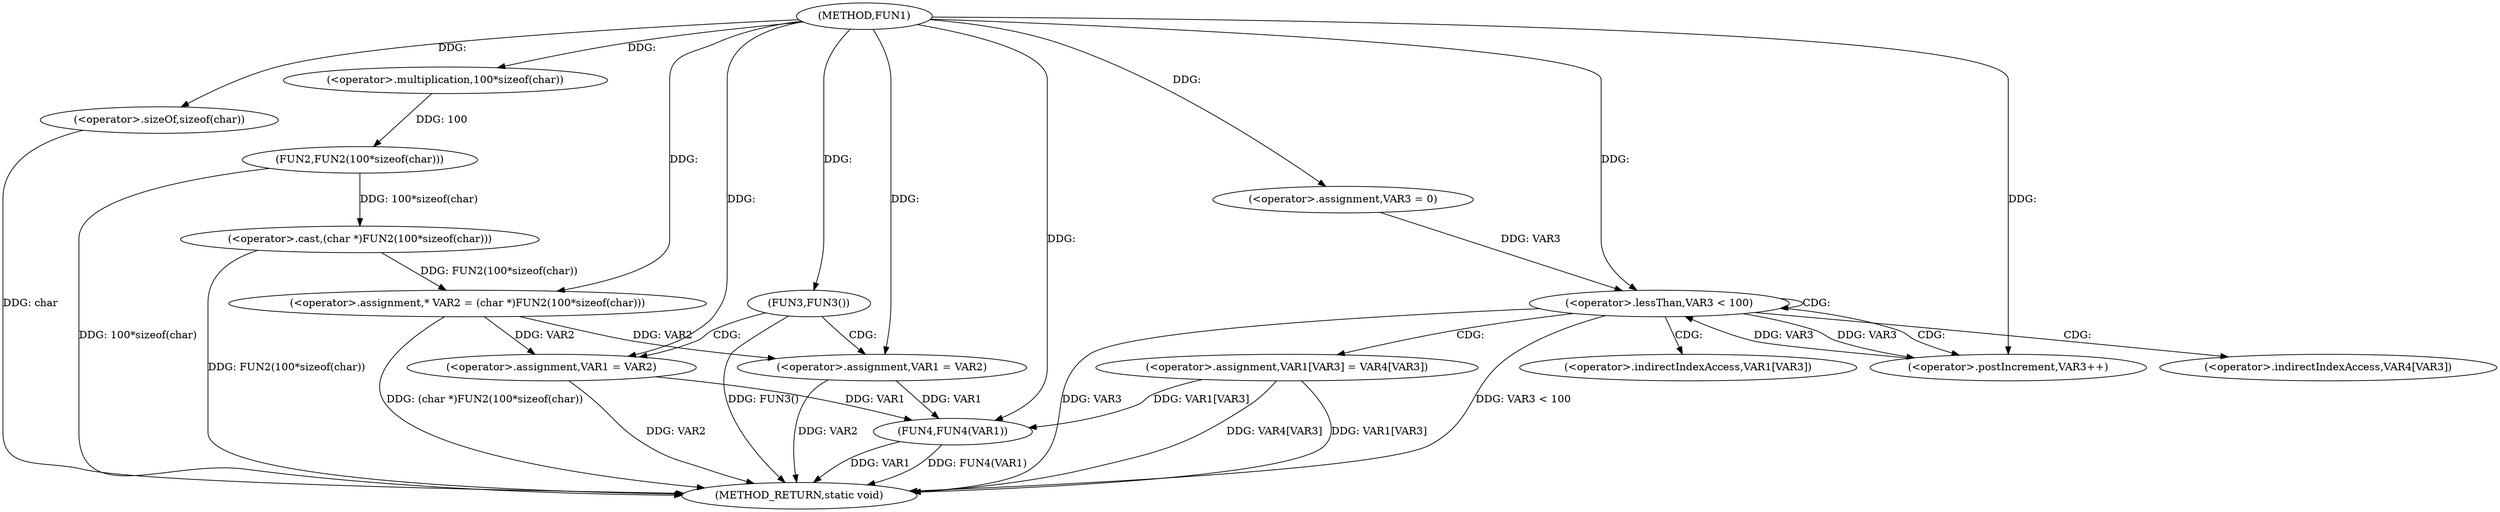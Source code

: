 digraph FUN1 {  
"1000100" [label = "(METHOD,FUN1)" ]
"1000146" [label = "(METHOD_RETURN,static void)" ]
"1000104" [label = "(<operator>.assignment,* VAR2 = (char *)FUN2(100*sizeof(char)))" ]
"1000106" [label = "(<operator>.cast,(char *)FUN2(100*sizeof(char)))" ]
"1000108" [label = "(FUN2,FUN2(100*sizeof(char)))" ]
"1000109" [label = "(<operator>.multiplication,100*sizeof(char))" ]
"1000111" [label = "(<operator>.sizeOf,sizeof(char))" ]
"1000114" [label = "(FUN3,FUN3())" ]
"1000116" [label = "(<operator>.assignment,VAR1 = VAR2)" ]
"1000121" [label = "(<operator>.assignment,VAR1 = VAR2)" ]
"1000128" [label = "(<operator>.assignment,VAR3 = 0)" ]
"1000131" [label = "(<operator>.lessThan,VAR3 < 100)" ]
"1000134" [label = "(<operator>.postIncrement,VAR3++)" ]
"1000137" [label = "(<operator>.assignment,VAR1[VAR3] = VAR4[VAR3])" ]
"1000144" [label = "(FUN4,FUN4(VAR1))" ]
"1000138" [label = "(<operator>.indirectIndexAccess,VAR1[VAR3])" ]
"1000141" [label = "(<operator>.indirectIndexAccess,VAR4[VAR3])" ]
  "1000106" -> "1000146"  [ label = "DDG: FUN2(100*sizeof(char))"] 
  "1000114" -> "1000146"  [ label = "DDG: FUN3()"] 
  "1000116" -> "1000146"  [ label = "DDG: VAR2"] 
  "1000111" -> "1000146"  [ label = "DDG: char"] 
  "1000144" -> "1000146"  [ label = "DDG: VAR1"] 
  "1000131" -> "1000146"  [ label = "DDG: VAR3 < 100"] 
  "1000121" -> "1000146"  [ label = "DDG: VAR2"] 
  "1000131" -> "1000146"  [ label = "DDG: VAR3"] 
  "1000137" -> "1000146"  [ label = "DDG: VAR4[VAR3]"] 
  "1000144" -> "1000146"  [ label = "DDG: FUN4(VAR1)"] 
  "1000137" -> "1000146"  [ label = "DDG: VAR1[VAR3]"] 
  "1000104" -> "1000146"  [ label = "DDG: (char *)FUN2(100*sizeof(char))"] 
  "1000108" -> "1000146"  [ label = "DDG: 100*sizeof(char)"] 
  "1000106" -> "1000104"  [ label = "DDG: FUN2(100*sizeof(char))"] 
  "1000100" -> "1000104"  [ label = "DDG: "] 
  "1000108" -> "1000106"  [ label = "DDG: 100*sizeof(char)"] 
  "1000109" -> "1000108"  [ label = "DDG: 100"] 
  "1000100" -> "1000109"  [ label = "DDG: "] 
  "1000100" -> "1000111"  [ label = "DDG: "] 
  "1000100" -> "1000114"  [ label = "DDG: "] 
  "1000104" -> "1000116"  [ label = "DDG: VAR2"] 
  "1000100" -> "1000116"  [ label = "DDG: "] 
  "1000104" -> "1000121"  [ label = "DDG: VAR2"] 
  "1000100" -> "1000121"  [ label = "DDG: "] 
  "1000100" -> "1000128"  [ label = "DDG: "] 
  "1000128" -> "1000131"  [ label = "DDG: VAR3"] 
  "1000134" -> "1000131"  [ label = "DDG: VAR3"] 
  "1000100" -> "1000131"  [ label = "DDG: "] 
  "1000131" -> "1000134"  [ label = "DDG: VAR3"] 
  "1000100" -> "1000134"  [ label = "DDG: "] 
  "1000116" -> "1000144"  [ label = "DDG: VAR1"] 
  "1000121" -> "1000144"  [ label = "DDG: VAR1"] 
  "1000137" -> "1000144"  [ label = "DDG: VAR1[VAR3]"] 
  "1000100" -> "1000144"  [ label = "DDG: "] 
  "1000114" -> "1000121"  [ label = "CDG: "] 
  "1000114" -> "1000116"  [ label = "CDG: "] 
  "1000131" -> "1000137"  [ label = "CDG: "] 
  "1000131" -> "1000141"  [ label = "CDG: "] 
  "1000131" -> "1000131"  [ label = "CDG: "] 
  "1000131" -> "1000138"  [ label = "CDG: "] 
  "1000131" -> "1000134"  [ label = "CDG: "] 
}
